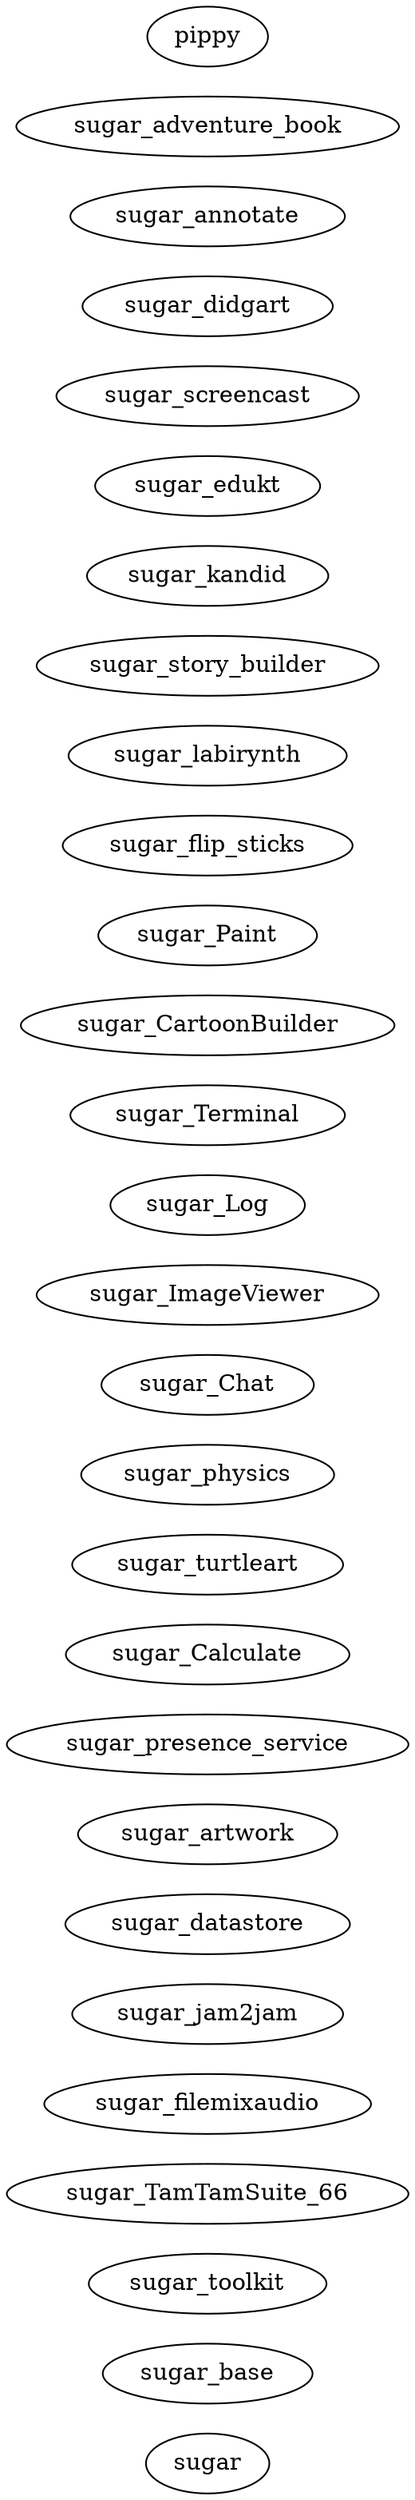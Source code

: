 digraph G {
	graph [layout=dot rankdir=LR]


sugar
sugar_base
sugar_toolkit
sugar_TamTamSuite_66
sugar_filemixaudio
sugar_jam2jam
sugar_datastore
sugar_artwork
sugar_presence_service
sugar_Calculate
sugar_turtleart
sugar_physics
sugar_Chat
sugar_ImageViewer
sugar_Log
sugar_Terminal
sugar_CartoonBuilder
sugar_Paint
sugar_CartoonBuilder
sugar_flip_sticks
sugar_labirynth
sugar_story_builder
sugar_kandid
sugar_edukt
sugar_screencast
sugar_didgart
sugar_annotate
sugar_adventure_book
sugar_Calculate
pippy
}
